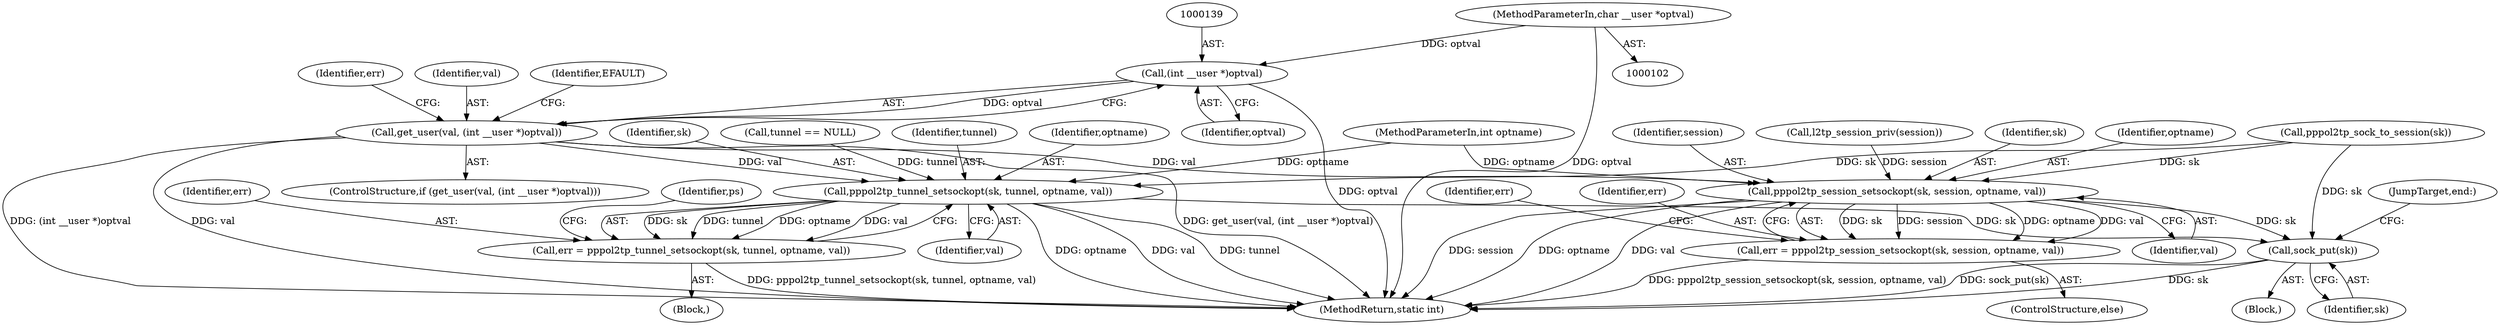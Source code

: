 digraph "0_linux_3cf521f7dc87c031617fd47e4b7aa2593c2f3daf_0@pointer" {
"1000106" [label="(MethodParameterIn,char __user *optval)"];
"1000138" [label="(Call,(int __user *)optval)"];
"1000136" [label="(Call,get_user(val, (int __user *)optval))"];
"1000202" [label="(Call,pppol2tp_tunnel_setsockopt(sk, tunnel, optname, val))"];
"1000200" [label="(Call,err = pppol2tp_tunnel_setsockopt(sk, tunnel, optname, val))"];
"1000223" [label="(Call,sock_put(sk))"];
"1000214" [label="(Call,pppol2tp_session_setsockopt(sk, session, optname, val))"];
"1000212" [label="(Call,err = pppol2tp_session_setsockopt(sk, session, optname, val))"];
"1000108" [label="(Block,)"];
"1000200" [label="(Call,err = pppol2tp_tunnel_setsockopt(sk, tunnel, optname, val))"];
"1000201" [label="(Identifier,err)"];
"1000224" [label="(Identifier,sk)"];
"1000105" [label="(MethodParameterIn,int optname)"];
"1000184" [label="(Block,)"];
"1000228" [label="(MethodReturn,static int)"];
"1000218" [label="(Identifier,val)"];
"1000223" [label="(Call,sock_put(sk))"];
"1000225" [label="(JumpTarget,end:)"];
"1000213" [label="(Identifier,err)"];
"1000138" [label="(Call,(int __user *)optval)"];
"1000206" [label="(Identifier,val)"];
"1000106" [label="(MethodParameterIn,char __user *optval)"];
"1000204" [label="(Identifier,tunnel)"];
"1000216" [label="(Identifier,session)"];
"1000140" [label="(Identifier,optval)"];
"1000205" [label="(Identifier,optname)"];
"1000202" [label="(Call,pppol2tp_tunnel_setsockopt(sk, tunnel, optname, val))"];
"1000214" [label="(Call,pppol2tp_session_setsockopt(sk, session, optname, val))"];
"1000135" [label="(ControlStructure,if (get_user(val, (int __user *)optval)))"];
"1000209" [label="(Identifier,ps)"];
"1000203" [label="(Identifier,sk)"];
"1000143" [label="(Identifier,EFAULT)"];
"1000145" [label="(Identifier,err)"];
"1000170" [label="(Call,l2tp_session_priv(session))"];
"1000215" [label="(Identifier,sk)"];
"1000211" [label="(ControlStructure,else)"];
"1000220" [label="(Identifier,err)"];
"1000196" [label="(Call,tunnel == NULL)"];
"1000212" [label="(Call,err = pppol2tp_session_setsockopt(sk, session, optname, val))"];
"1000137" [label="(Identifier,val)"];
"1000217" [label="(Identifier,optname)"];
"1000136" [label="(Call,get_user(val, (int __user *)optval))"];
"1000161" [label="(Call,pppol2tp_sock_to_session(sk))"];
"1000106" -> "1000102"  [label="AST: "];
"1000106" -> "1000228"  [label="DDG: optval"];
"1000106" -> "1000138"  [label="DDG: optval"];
"1000138" -> "1000136"  [label="AST: "];
"1000138" -> "1000140"  [label="CFG: "];
"1000139" -> "1000138"  [label="AST: "];
"1000140" -> "1000138"  [label="AST: "];
"1000136" -> "1000138"  [label="CFG: "];
"1000138" -> "1000228"  [label="DDG: optval"];
"1000138" -> "1000136"  [label="DDG: optval"];
"1000136" -> "1000135"  [label="AST: "];
"1000137" -> "1000136"  [label="AST: "];
"1000143" -> "1000136"  [label="CFG: "];
"1000145" -> "1000136"  [label="CFG: "];
"1000136" -> "1000228"  [label="DDG: get_user(val, (int __user *)optval)"];
"1000136" -> "1000228"  [label="DDG: (int __user *)optval"];
"1000136" -> "1000228"  [label="DDG: val"];
"1000136" -> "1000202"  [label="DDG: val"];
"1000136" -> "1000214"  [label="DDG: val"];
"1000202" -> "1000200"  [label="AST: "];
"1000202" -> "1000206"  [label="CFG: "];
"1000203" -> "1000202"  [label="AST: "];
"1000204" -> "1000202"  [label="AST: "];
"1000205" -> "1000202"  [label="AST: "];
"1000206" -> "1000202"  [label="AST: "];
"1000200" -> "1000202"  [label="CFG: "];
"1000202" -> "1000228"  [label="DDG: optname"];
"1000202" -> "1000228"  [label="DDG: val"];
"1000202" -> "1000228"  [label="DDG: tunnel"];
"1000202" -> "1000200"  [label="DDG: sk"];
"1000202" -> "1000200"  [label="DDG: tunnel"];
"1000202" -> "1000200"  [label="DDG: optname"];
"1000202" -> "1000200"  [label="DDG: val"];
"1000161" -> "1000202"  [label="DDG: sk"];
"1000196" -> "1000202"  [label="DDG: tunnel"];
"1000105" -> "1000202"  [label="DDG: optname"];
"1000202" -> "1000223"  [label="DDG: sk"];
"1000200" -> "1000184"  [label="AST: "];
"1000201" -> "1000200"  [label="AST: "];
"1000209" -> "1000200"  [label="CFG: "];
"1000200" -> "1000228"  [label="DDG: pppol2tp_tunnel_setsockopt(sk, tunnel, optname, val)"];
"1000223" -> "1000108"  [label="AST: "];
"1000223" -> "1000224"  [label="CFG: "];
"1000224" -> "1000223"  [label="AST: "];
"1000225" -> "1000223"  [label="CFG: "];
"1000223" -> "1000228"  [label="DDG: sock_put(sk)"];
"1000223" -> "1000228"  [label="DDG: sk"];
"1000214" -> "1000223"  [label="DDG: sk"];
"1000161" -> "1000223"  [label="DDG: sk"];
"1000214" -> "1000212"  [label="AST: "];
"1000214" -> "1000218"  [label="CFG: "];
"1000215" -> "1000214"  [label="AST: "];
"1000216" -> "1000214"  [label="AST: "];
"1000217" -> "1000214"  [label="AST: "];
"1000218" -> "1000214"  [label="AST: "];
"1000212" -> "1000214"  [label="CFG: "];
"1000214" -> "1000228"  [label="DDG: session"];
"1000214" -> "1000228"  [label="DDG: optname"];
"1000214" -> "1000228"  [label="DDG: val"];
"1000214" -> "1000212"  [label="DDG: sk"];
"1000214" -> "1000212"  [label="DDG: session"];
"1000214" -> "1000212"  [label="DDG: optname"];
"1000214" -> "1000212"  [label="DDG: val"];
"1000161" -> "1000214"  [label="DDG: sk"];
"1000170" -> "1000214"  [label="DDG: session"];
"1000105" -> "1000214"  [label="DDG: optname"];
"1000212" -> "1000211"  [label="AST: "];
"1000213" -> "1000212"  [label="AST: "];
"1000220" -> "1000212"  [label="CFG: "];
"1000212" -> "1000228"  [label="DDG: pppol2tp_session_setsockopt(sk, session, optname, val)"];
}
